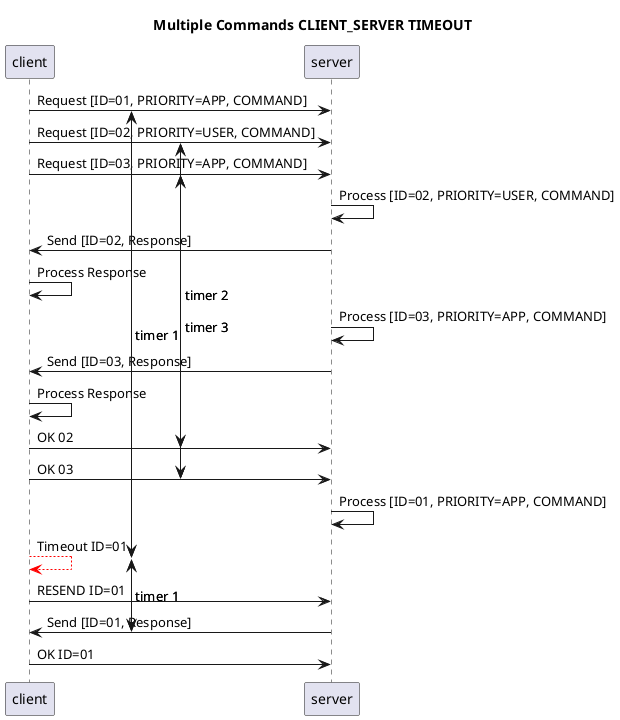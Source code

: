@startuml "Multiple Commands"

title "Multiple Commands CLIENT_SERVER TIMEOUT"
!pragma teoz true

participant client
participant server

{start1} client -> server: Request [ID=01, PRIORITY=APP, COMMAND]
{start2} client -> server: Request [ID=02, PRIORITY=USER, COMMAND]
{start3} client -> server: Request [ID=03, PRIORITY=APP, COMMAND]

server -> server: Process [ID=02, PRIORITY=USER, COMMAND]
server -> client: Send [ID=02, Response]
client -> client: Process Response

server -> server: Process [ID=03, PRIORITY=APP, COMMAND]
server -> client: Send [ID=03, Response]
client -> client: Process Response

{end2} client -> server: OK 02
{end3} client -> server: OK 03

server -> server: Process [ID=01, PRIORITY=APP, COMMAND]

{start4} client -[#red]-> client: Timeout ID=01
client -> server: RESEND ID=01

{end4} server -> client: Send [ID=01, Response]
client -> server: OK ID=01

{start1} <-> {start4}: timer 1
{start2} <-> {end2}: timer 2
{start3} <-> {end3}: timer 3
{start4} <-> {end4}: timer 1
@enduml